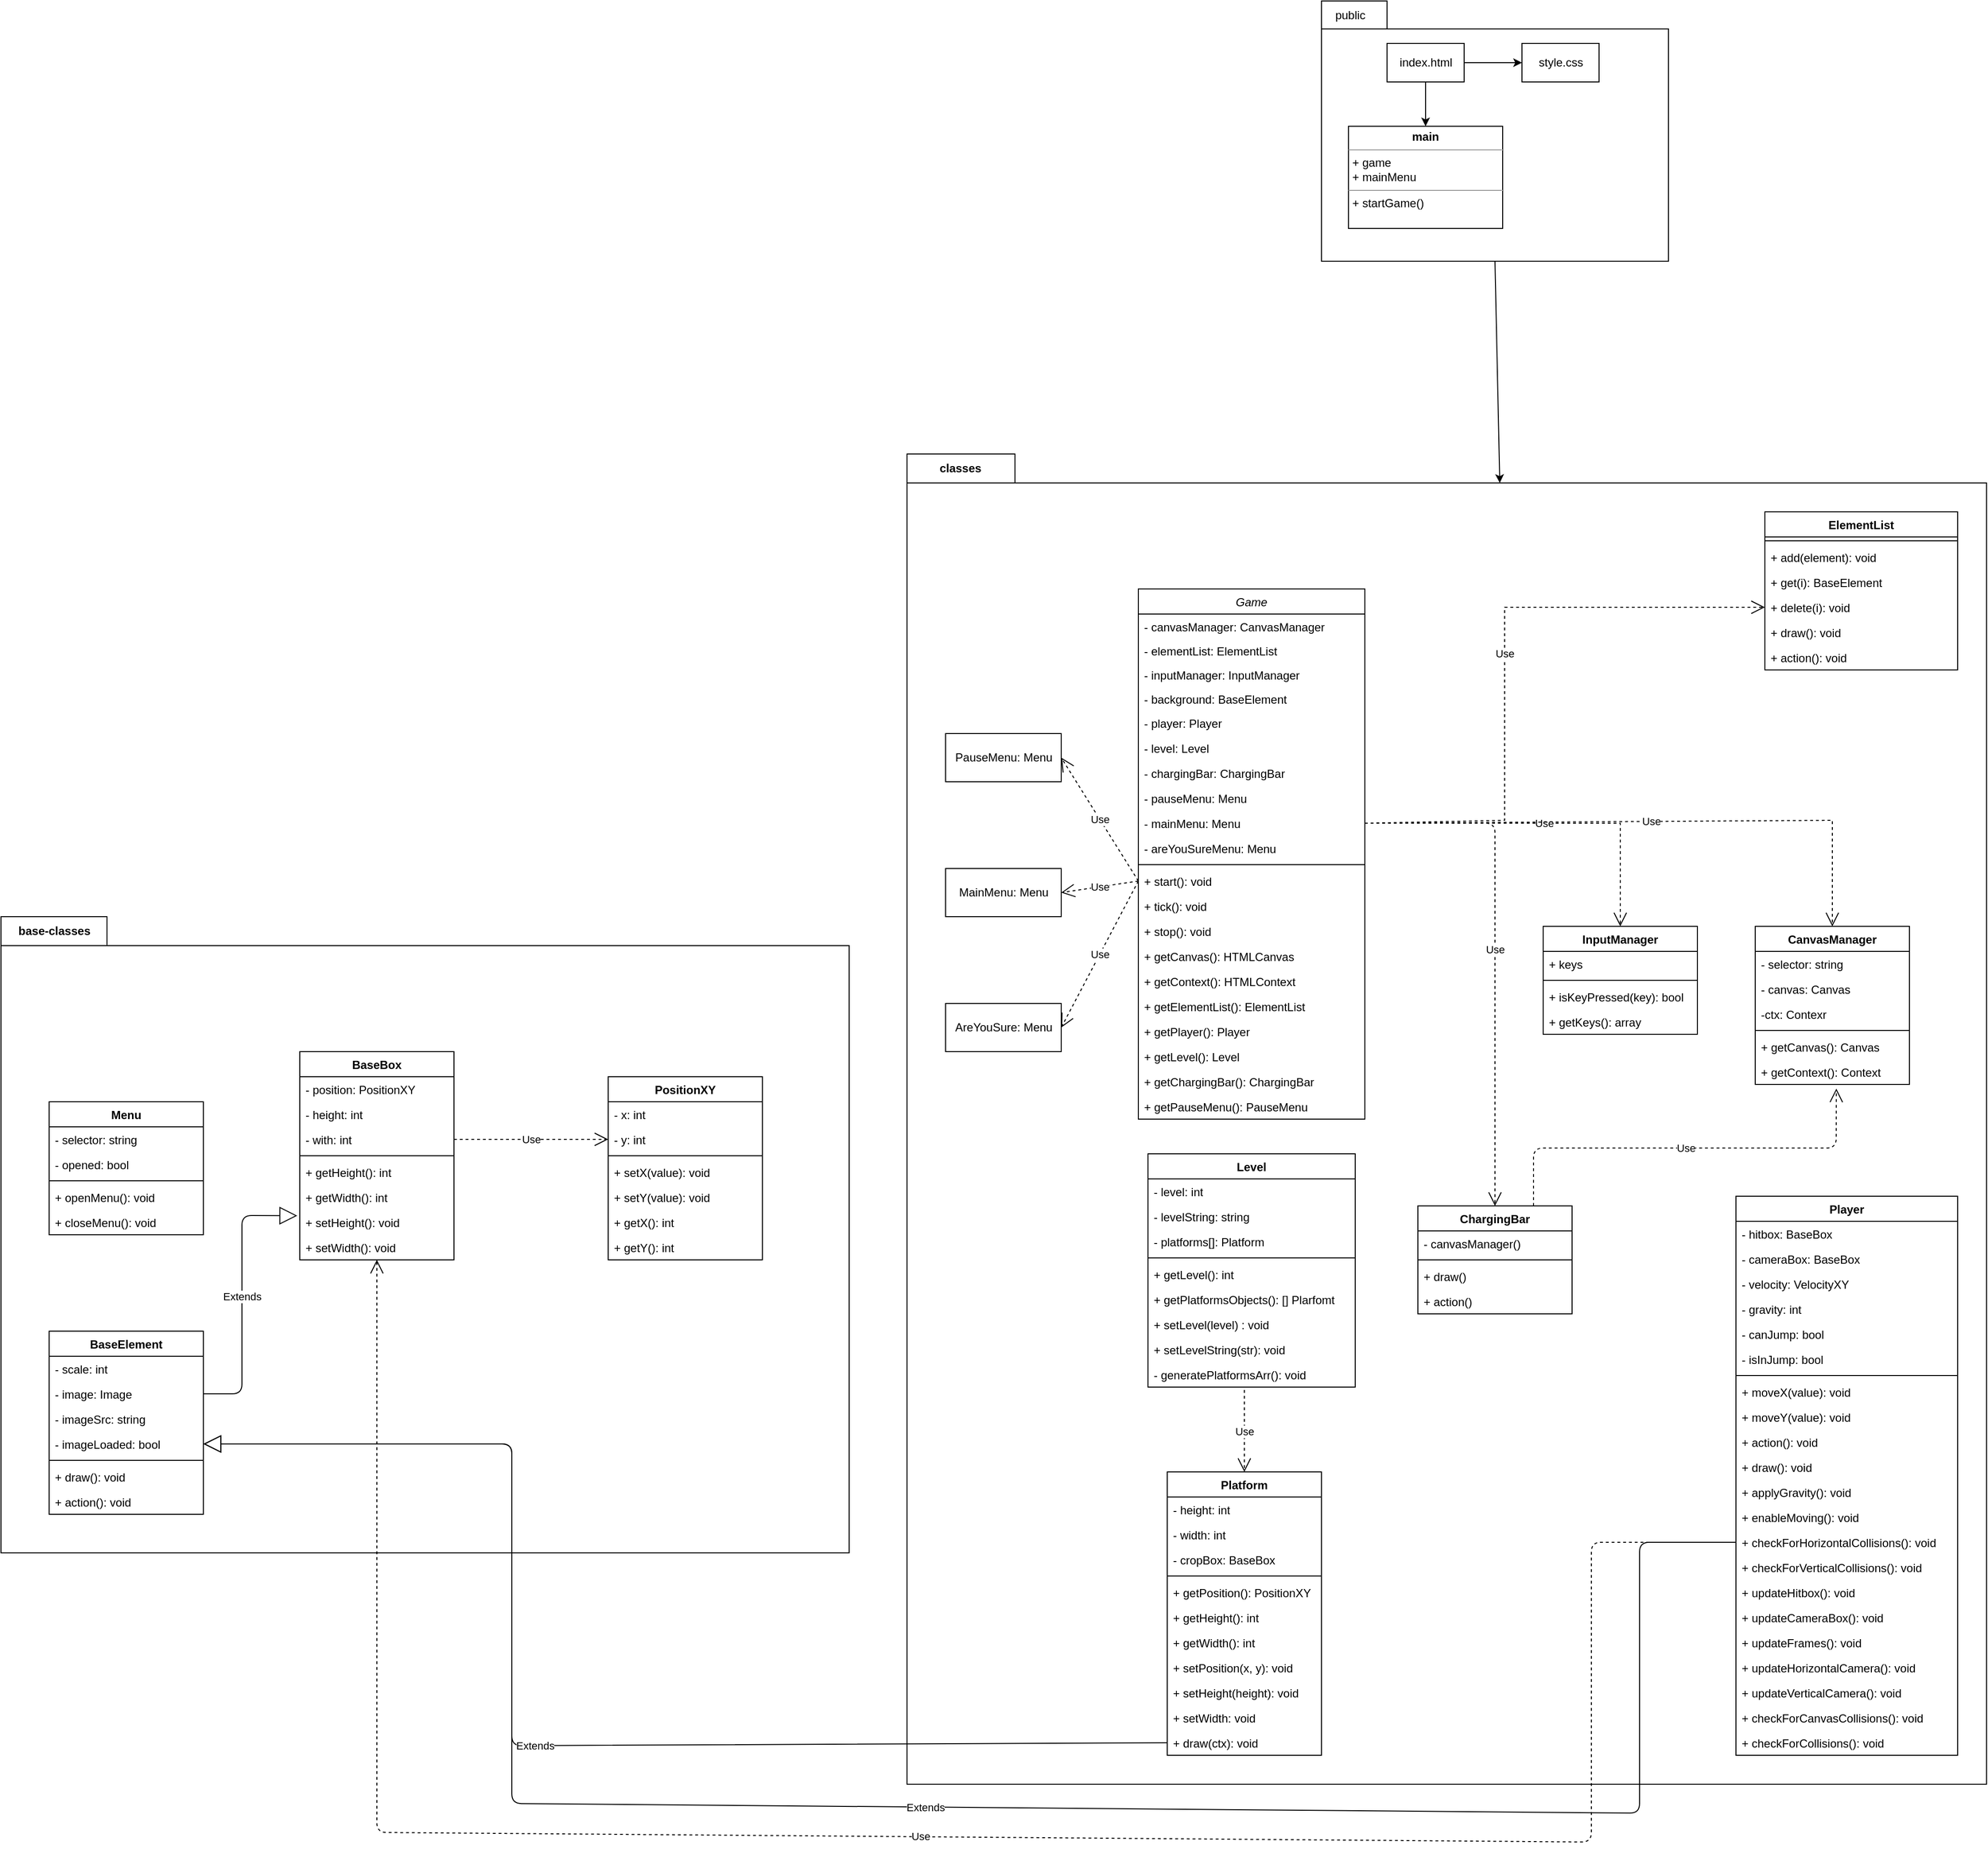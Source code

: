 <mxfile>
    <diagram id="C5RBs43oDa-KdzZeNtuy" name="Page-1">
        <mxGraphModel dx="2327" dy="2549" grid="1" gridSize="10" guides="1" tooltips="1" connect="1" arrows="1" fold="1" page="1" pageScale="1" pageWidth="2339" pageHeight="3300" math="0" shadow="0">
            <root>
                <mxCell id="WIyWlLk6GJQsqaUBKTNV-0"/>
                <mxCell id="WIyWlLk6GJQsqaUBKTNV-1" parent="WIyWlLk6GJQsqaUBKTNV-0"/>
                <mxCell id="105" value="base-classes" style="shape=folder;fontStyle=1;tabWidth=110;tabHeight=30;tabPosition=left;html=1;boundedLbl=1;labelInHeader=1;container=1;collapsible=0;recursiveResize=0;" vertex="1" parent="WIyWlLk6GJQsqaUBKTNV-1">
                    <mxGeometry x="140" y="1330" width="880" height="660" as="geometry"/>
                </mxCell>
                <mxCell id="22" value="Menu" style="swimlane;fontStyle=1;align=center;verticalAlign=top;childLayout=stackLayout;horizontal=1;startSize=26;horizontalStack=0;resizeParent=1;resizeParentMax=0;resizeLast=0;collapsible=1;marginBottom=0;" vertex="1" parent="105">
                    <mxGeometry x="50" y="192" width="160" height="138" as="geometry"/>
                </mxCell>
                <mxCell id="23" value="- selector: string" style="text;strokeColor=none;fillColor=none;align=left;verticalAlign=top;spacingLeft=4;spacingRight=4;overflow=hidden;rotatable=0;points=[[0,0.5],[1,0.5]];portConstraint=eastwest;" vertex="1" parent="22">
                    <mxGeometry y="26" width="160" height="26" as="geometry"/>
                </mxCell>
                <mxCell id="31" value="- opened: bool" style="text;strokeColor=none;fillColor=none;align=left;verticalAlign=top;spacingLeft=4;spacingRight=4;overflow=hidden;rotatable=0;points=[[0,0.5],[1,0.5]];portConstraint=eastwest;" vertex="1" parent="22">
                    <mxGeometry y="52" width="160" height="26" as="geometry"/>
                </mxCell>
                <mxCell id="24" value="" style="line;strokeWidth=1;fillColor=none;align=left;verticalAlign=middle;spacingTop=-1;spacingLeft=3;spacingRight=3;rotatable=0;labelPosition=right;points=[];portConstraint=eastwest;strokeColor=inherit;" vertex="1" parent="22">
                    <mxGeometry y="78" width="160" height="8" as="geometry"/>
                </mxCell>
                <mxCell id="25" value="+ openMenu(): void" style="text;strokeColor=none;fillColor=none;align=left;verticalAlign=top;spacingLeft=4;spacingRight=4;overflow=hidden;rotatable=0;points=[[0,0.5],[1,0.5]];portConstraint=eastwest;" vertex="1" parent="22">
                    <mxGeometry y="86" width="160" height="26" as="geometry"/>
                </mxCell>
                <mxCell id="26" value="+ closeMenu(): void" style="text;strokeColor=none;fillColor=none;align=left;verticalAlign=top;spacingLeft=4;spacingRight=4;overflow=hidden;rotatable=0;points=[[0,0.5],[1,0.5]];portConstraint=eastwest;" vertex="1" parent="22">
                    <mxGeometry y="112" width="160" height="26" as="geometry"/>
                </mxCell>
                <mxCell id="88" value="BaseBox" style="swimlane;fontStyle=1;align=center;verticalAlign=top;childLayout=stackLayout;horizontal=1;startSize=26;horizontalStack=0;resizeParent=1;resizeParentMax=0;resizeLast=0;collapsible=1;marginBottom=0;" vertex="1" parent="105">
                    <mxGeometry x="310" y="140" width="160" height="216" as="geometry"/>
                </mxCell>
                <mxCell id="89" value="- position: PositionXY" style="text;strokeColor=none;fillColor=none;align=left;verticalAlign=top;spacingLeft=4;spacingRight=4;overflow=hidden;rotatable=0;points=[[0,0.5],[1,0.5]];portConstraint=eastwest;" vertex="1" parent="88">
                    <mxGeometry y="26" width="160" height="26" as="geometry"/>
                </mxCell>
                <mxCell id="92" value="- height: int" style="text;strokeColor=none;fillColor=none;align=left;verticalAlign=top;spacingLeft=4;spacingRight=4;overflow=hidden;rotatable=0;points=[[0,0.5],[1,0.5]];portConstraint=eastwest;" vertex="1" parent="88">
                    <mxGeometry y="52" width="160" height="26" as="geometry"/>
                </mxCell>
                <mxCell id="93" value="- with: int" style="text;strokeColor=none;fillColor=none;align=left;verticalAlign=top;spacingLeft=4;spacingRight=4;overflow=hidden;rotatable=0;points=[[0,0.5],[1,0.5]];portConstraint=eastwest;" vertex="1" parent="88">
                    <mxGeometry y="78" width="160" height="26" as="geometry"/>
                </mxCell>
                <mxCell id="90" value="" style="line;strokeWidth=1;fillColor=none;align=left;verticalAlign=middle;spacingTop=-1;spacingLeft=3;spacingRight=3;rotatable=0;labelPosition=right;points=[];portConstraint=eastwest;strokeColor=inherit;" vertex="1" parent="88">
                    <mxGeometry y="104" width="160" height="8" as="geometry"/>
                </mxCell>
                <mxCell id="91" value="+ getHeight(): int" style="text;strokeColor=none;fillColor=none;align=left;verticalAlign=top;spacingLeft=4;spacingRight=4;overflow=hidden;rotatable=0;points=[[0,0.5],[1,0.5]];portConstraint=eastwest;" vertex="1" parent="88">
                    <mxGeometry y="112" width="160" height="26" as="geometry"/>
                </mxCell>
                <mxCell id="96" value="+ getWidth(): int" style="text;strokeColor=none;fillColor=none;align=left;verticalAlign=top;spacingLeft=4;spacingRight=4;overflow=hidden;rotatable=0;points=[[0,0.5],[1,0.5]];portConstraint=eastwest;" vertex="1" parent="88">
                    <mxGeometry y="138" width="160" height="26" as="geometry"/>
                </mxCell>
                <mxCell id="97" value="+ setHeight(): void" style="text;strokeColor=none;fillColor=none;align=left;verticalAlign=top;spacingLeft=4;spacingRight=4;overflow=hidden;rotatable=0;points=[[0,0.5],[1,0.5]];portConstraint=eastwest;" vertex="1" parent="88">
                    <mxGeometry y="164" width="160" height="26" as="geometry"/>
                </mxCell>
                <mxCell id="98" value="+ setWidth(): void" style="text;strokeColor=none;fillColor=none;align=left;verticalAlign=top;spacingLeft=4;spacingRight=4;overflow=hidden;rotatable=0;points=[[0,0.5],[1,0.5]];portConstraint=eastwest;" vertex="1" parent="88">
                    <mxGeometry y="190" width="160" height="26" as="geometry"/>
                </mxCell>
                <mxCell id="80" value="PositionXY" style="swimlane;fontStyle=1;align=center;verticalAlign=top;childLayout=stackLayout;horizontal=1;startSize=26;horizontalStack=0;resizeParent=1;resizeParentMax=0;resizeLast=0;collapsible=1;marginBottom=0;" vertex="1" parent="105">
                    <mxGeometry x="630" y="166" width="160" height="190" as="geometry"/>
                </mxCell>
                <mxCell id="81" value="- x: int" style="text;strokeColor=none;fillColor=none;align=left;verticalAlign=top;spacingLeft=4;spacingRight=4;overflow=hidden;rotatable=0;points=[[0,0.5],[1,0.5]];portConstraint=eastwest;" vertex="1" parent="80">
                    <mxGeometry y="26" width="160" height="26" as="geometry"/>
                </mxCell>
                <mxCell id="84" value="- y: int" style="text;strokeColor=none;fillColor=none;align=left;verticalAlign=top;spacingLeft=4;spacingRight=4;overflow=hidden;rotatable=0;points=[[0,0.5],[1,0.5]];portConstraint=eastwest;" vertex="1" parent="80">
                    <mxGeometry y="52" width="160" height="26" as="geometry"/>
                </mxCell>
                <mxCell id="82" value="" style="line;strokeWidth=1;fillColor=none;align=left;verticalAlign=middle;spacingTop=-1;spacingLeft=3;spacingRight=3;rotatable=0;labelPosition=right;points=[];portConstraint=eastwest;strokeColor=inherit;" vertex="1" parent="80">
                    <mxGeometry y="78" width="160" height="8" as="geometry"/>
                </mxCell>
                <mxCell id="83" value="+ setX(value): void" style="text;strokeColor=none;fillColor=none;align=left;verticalAlign=top;spacingLeft=4;spacingRight=4;overflow=hidden;rotatable=0;points=[[0,0.5],[1,0.5]];portConstraint=eastwest;" vertex="1" parent="80">
                    <mxGeometry y="86" width="160" height="26" as="geometry"/>
                </mxCell>
                <mxCell id="85" value="+ setY(value): void" style="text;strokeColor=none;fillColor=none;align=left;verticalAlign=top;spacingLeft=4;spacingRight=4;overflow=hidden;rotatable=0;points=[[0,0.5],[1,0.5]];portConstraint=eastwest;" vertex="1" parent="80">
                    <mxGeometry y="112" width="160" height="26" as="geometry"/>
                </mxCell>
                <mxCell id="94" value="+ getX(): int" style="text;strokeColor=none;fillColor=none;align=left;verticalAlign=top;spacingLeft=4;spacingRight=4;overflow=hidden;rotatable=0;points=[[0,0.5],[1,0.5]];portConstraint=eastwest;" vertex="1" parent="80">
                    <mxGeometry y="138" width="160" height="26" as="geometry"/>
                </mxCell>
                <mxCell id="95" value="+ getY(): int" style="text;strokeColor=none;fillColor=none;align=left;verticalAlign=top;spacingLeft=4;spacingRight=4;overflow=hidden;rotatable=0;points=[[0,0.5],[1,0.5]];portConstraint=eastwest;" vertex="1" parent="80">
                    <mxGeometry y="164" width="160" height="26" as="geometry"/>
                </mxCell>
                <mxCell id="101" value="Use" style="endArrow=open;endSize=12;dashed=1;html=1;exitX=1;exitY=0.5;exitDx=0;exitDy=0;entryX=0;entryY=0.5;entryDx=0;entryDy=0;" edge="1" parent="105" source="93" target="84">
                    <mxGeometry width="160" relative="1" as="geometry">
                        <mxPoint x="570" y="-220" as="sourcePoint"/>
                        <mxPoint x="730" y="-220" as="targetPoint"/>
                    </mxGeometry>
                </mxCell>
                <mxCell id="67" value="BaseElement" style="swimlane;fontStyle=1;align=center;verticalAlign=top;childLayout=stackLayout;horizontal=1;startSize=26;horizontalStack=0;resizeParent=1;resizeParentMax=0;resizeLast=0;collapsible=1;marginBottom=0;" vertex="1" parent="105">
                    <mxGeometry x="50" y="430" width="160" height="190" as="geometry"/>
                </mxCell>
                <mxCell id="73" value="- scale: int" style="text;strokeColor=none;fillColor=none;align=left;verticalAlign=top;spacingLeft=4;spacingRight=4;overflow=hidden;rotatable=0;points=[[0,0.5],[1,0.5]];portConstraint=eastwest;" vertex="1" parent="67">
                    <mxGeometry y="26" width="160" height="26" as="geometry"/>
                </mxCell>
                <mxCell id="75" value="- image: Image" style="text;strokeColor=none;fillColor=none;align=left;verticalAlign=top;spacingLeft=4;spacingRight=4;overflow=hidden;rotatable=0;points=[[0,0.5],[1,0.5]];portConstraint=eastwest;" vertex="1" parent="67">
                    <mxGeometry y="52" width="160" height="26" as="geometry"/>
                </mxCell>
                <mxCell id="76" value="- imageSrc: string" style="text;strokeColor=none;fillColor=none;align=left;verticalAlign=top;spacingLeft=4;spacingRight=4;overflow=hidden;rotatable=0;points=[[0,0.5],[1,0.5]];portConstraint=eastwest;" vertex="1" parent="67">
                    <mxGeometry y="78" width="160" height="26" as="geometry"/>
                </mxCell>
                <mxCell id="77" value="- imageLoaded: bool" style="text;strokeColor=none;fillColor=none;align=left;verticalAlign=top;spacingLeft=4;spacingRight=4;overflow=hidden;rotatable=0;points=[[0,0.5],[1,0.5]];portConstraint=eastwest;" vertex="1" parent="67">
                    <mxGeometry y="104" width="160" height="26" as="geometry"/>
                </mxCell>
                <mxCell id="69" value="" style="line;strokeWidth=1;fillColor=none;align=left;verticalAlign=middle;spacingTop=-1;spacingLeft=3;spacingRight=3;rotatable=0;labelPosition=right;points=[];portConstraint=eastwest;strokeColor=inherit;" vertex="1" parent="67">
                    <mxGeometry y="130" width="160" height="8" as="geometry"/>
                </mxCell>
                <mxCell id="70" value="+ draw(): void" style="text;strokeColor=none;fillColor=none;align=left;verticalAlign=top;spacingLeft=4;spacingRight=4;overflow=hidden;rotatable=0;points=[[0,0.5],[1,0.5]];portConstraint=eastwest;" vertex="1" parent="67">
                    <mxGeometry y="138" width="160" height="26" as="geometry"/>
                </mxCell>
                <mxCell id="74" value="+ action(): void" style="text;strokeColor=none;fillColor=none;align=left;verticalAlign=top;spacingLeft=4;spacingRight=4;overflow=hidden;rotatable=0;points=[[0,0.5],[1,0.5]];portConstraint=eastwest;" vertex="1" parent="67">
                    <mxGeometry y="164" width="160" height="26" as="geometry"/>
                </mxCell>
                <mxCell id="99" value="Extends" style="endArrow=block;endSize=16;endFill=0;html=1;entryX=-0.016;entryY=0.239;entryDx=0;entryDy=0;entryPerimeter=0;exitX=1;exitY=0.5;exitDx=0;exitDy=0;" edge="1" parent="105" source="75" target="97">
                    <mxGeometry width="160" relative="1" as="geometry">
                        <mxPoint x="393" y="627.326" as="sourcePoint"/>
                        <mxPoint x="391" y="356" as="targetPoint"/>
                        <Array as="points">
                            <mxPoint x="250" y="495"/>
                            <mxPoint x="250" y="310"/>
                        </Array>
                    </mxGeometry>
                </mxCell>
                <mxCell id="107" value="classes" style="shape=folder;fontStyle=1;tabWidth=110;tabHeight=30;tabPosition=left;html=1;boundedLbl=1;labelInHeader=1;container=1;collapsible=0;recursiveResize=0;" vertex="1" parent="WIyWlLk6GJQsqaUBKTNV-1">
                    <mxGeometry x="1080" y="850" width="1120" height="1380" as="geometry"/>
                </mxCell>
                <mxCell id="rFaXPuc9LSc2jl1uafO5-57" value="Player" style="swimlane;fontStyle=1;align=center;verticalAlign=top;childLayout=stackLayout;horizontal=1;startSize=26;horizontalStack=0;resizeParent=1;resizeParentMax=0;resizeLast=0;collapsible=1;marginBottom=0;whiteSpace=wrap;html=1;" parent="107" vertex="1">
                    <mxGeometry x="860" y="770" width="230" height="580" as="geometry"/>
                </mxCell>
                <mxCell id="rFaXPuc9LSc2jl1uafO5-61" value="- hitbox: BaseBox" style="text;strokeColor=none;fillColor=none;align=left;verticalAlign=top;spacingLeft=4;spacingRight=4;overflow=hidden;rotatable=0;points=[[0,0.5],[1,0.5]];portConstraint=eastwest;whiteSpace=wrap;html=1;" parent="rFaXPuc9LSc2jl1uafO5-57" vertex="1">
                    <mxGeometry y="26" width="230" height="26" as="geometry"/>
                </mxCell>
                <mxCell id="rFaXPuc9LSc2jl1uafO5-62" value="- cameraBox: BaseBox" style="text;strokeColor=none;fillColor=none;align=left;verticalAlign=top;spacingLeft=4;spacingRight=4;overflow=hidden;rotatable=0;points=[[0,0.5],[1,0.5]];portConstraint=eastwest;whiteSpace=wrap;html=1;" parent="rFaXPuc9LSc2jl1uafO5-57" vertex="1">
                    <mxGeometry y="52" width="230" height="26" as="geometry"/>
                </mxCell>
                <mxCell id="rFaXPuc9LSc2jl1uafO5-63" value="- velocity: VelocityXY" style="text;strokeColor=none;fillColor=none;align=left;verticalAlign=top;spacingLeft=4;spacingRight=4;overflow=hidden;rotatable=0;points=[[0,0.5],[1,0.5]];portConstraint=eastwest;whiteSpace=wrap;html=1;" parent="rFaXPuc9LSc2jl1uafO5-57" vertex="1">
                    <mxGeometry y="78" width="230" height="26" as="geometry"/>
                </mxCell>
                <mxCell id="rFaXPuc9LSc2jl1uafO5-64" value="- gravity: int" style="text;strokeColor=none;fillColor=none;align=left;verticalAlign=top;spacingLeft=4;spacingRight=4;overflow=hidden;rotatable=0;points=[[0,0.5],[1,0.5]];portConstraint=eastwest;whiteSpace=wrap;html=1;" parent="rFaXPuc9LSc2jl1uafO5-57" vertex="1">
                    <mxGeometry y="104" width="230" height="26" as="geometry"/>
                </mxCell>
                <mxCell id="rFaXPuc9LSc2jl1uafO5-65" value="- canJump: bool" style="text;strokeColor=none;fillColor=none;align=left;verticalAlign=top;spacingLeft=4;spacingRight=4;overflow=hidden;rotatable=0;points=[[0,0.5],[1,0.5]];portConstraint=eastwest;whiteSpace=wrap;html=1;" parent="rFaXPuc9LSc2jl1uafO5-57" vertex="1">
                    <mxGeometry y="130" width="230" height="26" as="geometry"/>
                </mxCell>
                <mxCell id="rFaXPuc9LSc2jl1uafO5-66" value="- isInJump: bool" style="text;strokeColor=none;fillColor=none;align=left;verticalAlign=top;spacingLeft=4;spacingRight=4;overflow=hidden;rotatable=0;points=[[0,0.5],[1,0.5]];portConstraint=eastwest;whiteSpace=wrap;html=1;" parent="rFaXPuc9LSc2jl1uafO5-57" vertex="1">
                    <mxGeometry y="156" width="230" height="26" as="geometry"/>
                </mxCell>
                <mxCell id="rFaXPuc9LSc2jl1uafO5-59" value="" style="line;strokeWidth=1;fillColor=none;align=left;verticalAlign=middle;spacingTop=-1;spacingLeft=3;spacingRight=3;rotatable=0;labelPosition=right;points=[];portConstraint=eastwest;strokeColor=inherit;" parent="rFaXPuc9LSc2jl1uafO5-57" vertex="1">
                    <mxGeometry y="182" width="230" height="8" as="geometry"/>
                </mxCell>
                <mxCell id="rFaXPuc9LSc2jl1uafO5-60" value="+ moveX(value): void" style="text;strokeColor=none;fillColor=none;align=left;verticalAlign=top;spacingLeft=4;spacingRight=4;overflow=hidden;rotatable=0;points=[[0,0.5],[1,0.5]];portConstraint=eastwest;whiteSpace=wrap;html=1;" parent="rFaXPuc9LSc2jl1uafO5-57" vertex="1">
                    <mxGeometry y="190" width="230" height="26" as="geometry"/>
                </mxCell>
                <mxCell id="rFaXPuc9LSc2jl1uafO5-67" value="+ moveY(value): void" style="text;strokeColor=none;fillColor=none;align=left;verticalAlign=top;spacingLeft=4;spacingRight=4;overflow=hidden;rotatable=0;points=[[0,0.5],[1,0.5]];portConstraint=eastwest;whiteSpace=wrap;html=1;" parent="rFaXPuc9LSc2jl1uafO5-57" vertex="1">
                    <mxGeometry y="216" width="230" height="26" as="geometry"/>
                </mxCell>
                <mxCell id="39" value="+ action(): void" style="text;strokeColor=none;fillColor=none;align=left;verticalAlign=top;spacingLeft=4;spacingRight=4;overflow=hidden;rotatable=0;points=[[0,0.5],[1,0.5]];portConstraint=eastwest;whiteSpace=wrap;html=1;" vertex="1" parent="rFaXPuc9LSc2jl1uafO5-57">
                    <mxGeometry y="242" width="230" height="26" as="geometry"/>
                </mxCell>
                <mxCell id="38" value="+ draw(): void" style="text;strokeColor=none;fillColor=none;align=left;verticalAlign=top;spacingLeft=4;spacingRight=4;overflow=hidden;rotatable=0;points=[[0,0.5],[1,0.5]];portConstraint=eastwest;whiteSpace=wrap;html=1;" vertex="1" parent="rFaXPuc9LSc2jl1uafO5-57">
                    <mxGeometry y="268" width="230" height="26" as="geometry"/>
                </mxCell>
                <mxCell id="40" value="+ applyGravity(): void" style="text;strokeColor=none;fillColor=none;align=left;verticalAlign=top;spacingLeft=4;spacingRight=4;overflow=hidden;rotatable=0;points=[[0,0.5],[1,0.5]];portConstraint=eastwest;whiteSpace=wrap;html=1;" vertex="1" parent="rFaXPuc9LSc2jl1uafO5-57">
                    <mxGeometry y="294" width="230" height="26" as="geometry"/>
                </mxCell>
                <mxCell id="41" value="+ enableMoving(): void" style="text;strokeColor=none;fillColor=none;align=left;verticalAlign=top;spacingLeft=4;spacingRight=4;overflow=hidden;rotatable=0;points=[[0,0.5],[1,0.5]];portConstraint=eastwest;whiteSpace=wrap;html=1;" vertex="1" parent="rFaXPuc9LSc2jl1uafO5-57">
                    <mxGeometry y="320" width="230" height="26" as="geometry"/>
                </mxCell>
                <mxCell id="42" value="+ checkForHorizontalCollisions(): void" style="text;strokeColor=none;fillColor=none;align=left;verticalAlign=top;spacingLeft=4;spacingRight=4;overflow=hidden;rotatable=0;points=[[0,0.5],[1,0.5]];portConstraint=eastwest;whiteSpace=wrap;html=1;" vertex="1" parent="rFaXPuc9LSc2jl1uafO5-57">
                    <mxGeometry y="346" width="230" height="26" as="geometry"/>
                </mxCell>
                <mxCell id="43" value="+ checkForVerticalCollisions(): void" style="text;strokeColor=none;fillColor=none;align=left;verticalAlign=top;spacingLeft=4;spacingRight=4;overflow=hidden;rotatable=0;points=[[0,0.5],[1,0.5]];portConstraint=eastwest;whiteSpace=wrap;html=1;" vertex="1" parent="rFaXPuc9LSc2jl1uafO5-57">
                    <mxGeometry y="372" width="230" height="26" as="geometry"/>
                </mxCell>
                <mxCell id="45" value="+ updateHitbox(): void" style="text;strokeColor=none;fillColor=none;align=left;verticalAlign=top;spacingLeft=4;spacingRight=4;overflow=hidden;rotatable=0;points=[[0,0.5],[1,0.5]];portConstraint=eastwest;whiteSpace=wrap;html=1;" vertex="1" parent="rFaXPuc9LSc2jl1uafO5-57">
                    <mxGeometry y="398" width="230" height="26" as="geometry"/>
                </mxCell>
                <mxCell id="44" value="+ updateCameraBox(): void" style="text;strokeColor=none;fillColor=none;align=left;verticalAlign=top;spacingLeft=4;spacingRight=4;overflow=hidden;rotatable=0;points=[[0,0.5],[1,0.5]];portConstraint=eastwest;whiteSpace=wrap;html=1;" vertex="1" parent="rFaXPuc9LSc2jl1uafO5-57">
                    <mxGeometry y="424" width="230" height="26" as="geometry"/>
                </mxCell>
                <mxCell id="46" value="+ updateFrames(): void" style="text;strokeColor=none;fillColor=none;align=left;verticalAlign=top;spacingLeft=4;spacingRight=4;overflow=hidden;rotatable=0;points=[[0,0.5],[1,0.5]];portConstraint=eastwest;whiteSpace=wrap;html=1;" vertex="1" parent="rFaXPuc9LSc2jl1uafO5-57">
                    <mxGeometry y="450" width="230" height="26" as="geometry"/>
                </mxCell>
                <mxCell id="47" value="+ updateHorizontalCamera(): void" style="text;strokeColor=none;fillColor=none;align=left;verticalAlign=top;spacingLeft=4;spacingRight=4;overflow=hidden;rotatable=0;points=[[0,0.5],[1,0.5]];portConstraint=eastwest;whiteSpace=wrap;html=1;" vertex="1" parent="rFaXPuc9LSc2jl1uafO5-57">
                    <mxGeometry y="476" width="230" height="26" as="geometry"/>
                </mxCell>
                <mxCell id="48" value="+ updateVerticalCamera(): void" style="text;strokeColor=none;fillColor=none;align=left;verticalAlign=top;spacingLeft=4;spacingRight=4;overflow=hidden;rotatable=0;points=[[0,0.5],[1,0.5]];portConstraint=eastwest;whiteSpace=wrap;html=1;" vertex="1" parent="rFaXPuc9LSc2jl1uafO5-57">
                    <mxGeometry y="502" width="230" height="26" as="geometry"/>
                </mxCell>
                <mxCell id="49" value="+ checkForCanvasCollisions(): void" style="text;strokeColor=none;fillColor=none;align=left;verticalAlign=top;spacingLeft=4;spacingRight=4;overflow=hidden;rotatable=0;points=[[0,0.5],[1,0.5]];portConstraint=eastwest;whiteSpace=wrap;html=1;" vertex="1" parent="rFaXPuc9LSc2jl1uafO5-57">
                    <mxGeometry y="528" width="230" height="26" as="geometry"/>
                </mxCell>
                <mxCell id="50" value="+ checkForCollisions(): void" style="text;strokeColor=none;fillColor=none;align=left;verticalAlign=top;spacingLeft=4;spacingRight=4;overflow=hidden;rotatable=0;points=[[0,0.5],[1,0.5]];portConstraint=eastwest;whiteSpace=wrap;html=1;" vertex="1" parent="rFaXPuc9LSc2jl1uafO5-57">
                    <mxGeometry y="554" width="230" height="26" as="geometry"/>
                </mxCell>
                <mxCell id="zkfFHV4jXpPFQw0GAbJ--0" value="Game" style="swimlane;fontStyle=2;align=center;verticalAlign=top;childLayout=stackLayout;horizontal=1;startSize=26;horizontalStack=0;resizeParent=1;resizeLast=0;collapsible=1;marginBottom=0;rounded=0;shadow=0;strokeWidth=1;" parent="107" vertex="1">
                    <mxGeometry x="240" y="140" width="235" height="550" as="geometry">
                        <mxRectangle x="230" y="140" width="160" height="26" as="alternateBounds"/>
                    </mxGeometry>
                </mxCell>
                <mxCell id="60" value="- canvasManager: CanvasManager" style="text;align=left;verticalAlign=top;spacingLeft=4;spacingRight=4;overflow=hidden;rotatable=0;points=[[0,0.5],[1,0.5]];portConstraint=eastwest;rounded=0;shadow=0;html=0;" vertex="1" parent="zkfFHV4jXpPFQw0GAbJ--0">
                    <mxGeometry y="26" width="235" height="25" as="geometry"/>
                </mxCell>
                <mxCell id="rFaXPuc9LSc2jl1uafO5-13" value="- elementList: ElementList" style="text;align=left;verticalAlign=top;spacingLeft=4;spacingRight=4;overflow=hidden;rotatable=0;points=[[0,0.5],[1,0.5]];portConstraint=eastwest;rounded=0;shadow=0;html=0;" parent="zkfFHV4jXpPFQw0GAbJ--0" vertex="1">
                    <mxGeometry y="51" width="235" height="25" as="geometry"/>
                </mxCell>
                <mxCell id="rFaXPuc9LSc2jl1uafO5-75" value="- inputManager: InputManager" style="text;align=left;verticalAlign=top;spacingLeft=4;spacingRight=4;overflow=hidden;rotatable=0;points=[[0,0.5],[1,0.5]];portConstraint=eastwest;rounded=0;shadow=0;html=0;" parent="zkfFHV4jXpPFQw0GAbJ--0" vertex="1">
                    <mxGeometry y="76" width="235" height="25" as="geometry"/>
                </mxCell>
                <mxCell id="63" value="- background: BaseElement" style="text;align=left;verticalAlign=top;spacingLeft=4;spacingRight=4;overflow=hidden;rotatable=0;points=[[0,0.5],[1,0.5]];portConstraint=eastwest;rounded=0;shadow=0;html=0;" vertex="1" parent="zkfFHV4jXpPFQw0GAbJ--0">
                    <mxGeometry y="101" width="235" height="25" as="geometry"/>
                </mxCell>
                <mxCell id="zkfFHV4jXpPFQw0GAbJ--1" value="- player: Player" style="text;align=left;verticalAlign=top;spacingLeft=4;spacingRight=4;overflow=hidden;rotatable=0;points=[[0,0.5],[1,0.5]];portConstraint=eastwest;" parent="zkfFHV4jXpPFQw0GAbJ--0" vertex="1">
                    <mxGeometry y="126" width="235" height="26" as="geometry"/>
                </mxCell>
                <mxCell id="zkfFHV4jXpPFQw0GAbJ--2" value="- level: Level" style="text;align=left;verticalAlign=top;spacingLeft=4;spacingRight=4;overflow=hidden;rotatable=0;points=[[0,0.5],[1,0.5]];portConstraint=eastwest;rounded=0;shadow=0;html=0;" parent="zkfFHV4jXpPFQw0GAbJ--0" vertex="1">
                    <mxGeometry y="152" width="235" height="26" as="geometry"/>
                </mxCell>
                <mxCell id="zkfFHV4jXpPFQw0GAbJ--3" value="- chargingBar: ChargingBar" style="text;align=left;verticalAlign=top;spacingLeft=4;spacingRight=4;overflow=hidden;rotatable=0;points=[[0,0.5],[1,0.5]];portConstraint=eastwest;rounded=0;shadow=0;html=0;" parent="zkfFHV4jXpPFQw0GAbJ--0" vertex="1">
                    <mxGeometry y="178" width="235" height="26" as="geometry"/>
                </mxCell>
                <mxCell id="rFaXPuc9LSc2jl1uafO5-16" value="- pauseMenu: Menu" style="text;align=left;verticalAlign=top;spacingLeft=4;spacingRight=4;overflow=hidden;rotatable=0;points=[[0,0.5],[1,0.5]];portConstraint=eastwest;rounded=0;shadow=0;html=0;" parent="zkfFHV4jXpPFQw0GAbJ--0" vertex="1">
                    <mxGeometry y="204" width="235" height="26" as="geometry"/>
                </mxCell>
                <mxCell id="51" value="- mainMenu: Menu" style="text;align=left;verticalAlign=top;spacingLeft=4;spacingRight=4;overflow=hidden;rotatable=0;points=[[0,0.5],[1,0.5]];portConstraint=eastwest;rounded=0;shadow=0;html=0;" vertex="1" parent="zkfFHV4jXpPFQw0GAbJ--0">
                    <mxGeometry y="230" width="235" height="26" as="geometry"/>
                </mxCell>
                <mxCell id="52" value="- areYouSureMenu: Menu" style="text;align=left;verticalAlign=top;spacingLeft=4;spacingRight=4;overflow=hidden;rotatable=0;points=[[0,0.5],[1,0.5]];portConstraint=eastwest;rounded=0;shadow=0;html=0;" vertex="1" parent="zkfFHV4jXpPFQw0GAbJ--0">
                    <mxGeometry y="256" width="235" height="26" as="geometry"/>
                </mxCell>
                <mxCell id="zkfFHV4jXpPFQw0GAbJ--4" value="" style="line;html=1;strokeWidth=1;align=left;verticalAlign=middle;spacingTop=-1;spacingLeft=3;spacingRight=3;rotatable=0;labelPosition=right;points=[];portConstraint=eastwest;" parent="zkfFHV4jXpPFQw0GAbJ--0" vertex="1">
                    <mxGeometry y="282" width="235" height="8" as="geometry"/>
                </mxCell>
                <mxCell id="zkfFHV4jXpPFQw0GAbJ--5" value="+ start(): void" style="text;align=left;verticalAlign=top;spacingLeft=4;spacingRight=4;overflow=hidden;rotatable=0;points=[[0,0.5],[1,0.5]];portConstraint=eastwest;" parent="zkfFHV4jXpPFQw0GAbJ--0" vertex="1">
                    <mxGeometry y="290" width="235" height="26" as="geometry"/>
                </mxCell>
                <mxCell id="rFaXPuc9LSc2jl1uafO5-14" value="+ tick(): void" style="text;align=left;verticalAlign=top;spacingLeft=4;spacingRight=4;overflow=hidden;rotatable=0;points=[[0,0.5],[1,0.5]];portConstraint=eastwest;" parent="zkfFHV4jXpPFQw0GAbJ--0" vertex="1">
                    <mxGeometry y="316" width="235" height="26" as="geometry"/>
                </mxCell>
                <mxCell id="rFaXPuc9LSc2jl1uafO5-15" value="+ stop(): void" style="text;align=left;verticalAlign=top;spacingLeft=4;spacingRight=4;overflow=hidden;rotatable=0;points=[[0,0.5],[1,0.5]];portConstraint=eastwest;" parent="zkfFHV4jXpPFQw0GAbJ--0" vertex="1">
                    <mxGeometry y="342" width="235" height="26" as="geometry"/>
                </mxCell>
                <mxCell id="rFaXPuc9LSc2jl1uafO5-25" value="+ getCanvas(): HTMLCanvas" style="text;align=left;verticalAlign=top;spacingLeft=4;spacingRight=4;overflow=hidden;rotatable=0;points=[[0,0.5],[1,0.5]];portConstraint=eastwest;" parent="zkfFHV4jXpPFQw0GAbJ--0" vertex="1">
                    <mxGeometry y="368" width="235" height="26" as="geometry"/>
                </mxCell>
                <mxCell id="rFaXPuc9LSc2jl1uafO5-27" value="+ getContext(): HTMLContext" style="text;align=left;verticalAlign=top;spacingLeft=4;spacingRight=4;overflow=hidden;rotatable=0;points=[[0,0.5],[1,0.5]];portConstraint=eastwest;" parent="zkfFHV4jXpPFQw0GAbJ--0" vertex="1">
                    <mxGeometry y="394" width="235" height="26" as="geometry"/>
                </mxCell>
                <mxCell id="rFaXPuc9LSc2jl1uafO5-30" value="+ getElementList(): ElementList" style="text;align=left;verticalAlign=top;spacingLeft=4;spacingRight=4;overflow=hidden;rotatable=0;points=[[0,0.5],[1,0.5]];portConstraint=eastwest;" parent="zkfFHV4jXpPFQw0GAbJ--0" vertex="1">
                    <mxGeometry y="420" width="235" height="26" as="geometry"/>
                </mxCell>
                <mxCell id="rFaXPuc9LSc2jl1uafO5-31" value="+ getPlayer(): Player" style="text;align=left;verticalAlign=top;spacingLeft=4;spacingRight=4;overflow=hidden;rotatable=0;points=[[0,0.5],[1,0.5]];portConstraint=eastwest;" parent="zkfFHV4jXpPFQw0GAbJ--0" vertex="1">
                    <mxGeometry y="446" width="235" height="26" as="geometry"/>
                </mxCell>
                <mxCell id="rFaXPuc9LSc2jl1uafO5-32" value="+ getLevel(): Level" style="text;align=left;verticalAlign=top;spacingLeft=4;spacingRight=4;overflow=hidden;rotatable=0;points=[[0,0.5],[1,0.5]];portConstraint=eastwest;" parent="zkfFHV4jXpPFQw0GAbJ--0" vertex="1">
                    <mxGeometry y="472" width="235" height="26" as="geometry"/>
                </mxCell>
                <mxCell id="rFaXPuc9LSc2jl1uafO5-33" value="+ getChargingBar(): ChargingBar" style="text;align=left;verticalAlign=top;spacingLeft=4;spacingRight=4;overflow=hidden;rotatable=0;points=[[0,0.5],[1,0.5]];portConstraint=eastwest;" parent="zkfFHV4jXpPFQw0GAbJ--0" vertex="1">
                    <mxGeometry y="498" width="235" height="26" as="geometry"/>
                </mxCell>
                <mxCell id="rFaXPuc9LSc2jl1uafO5-34" value="+ getPauseMenu(): PauseMenu" style="text;align=left;verticalAlign=top;spacingLeft=4;spacingRight=4;overflow=hidden;rotatable=0;points=[[0,0.5],[1,0.5]];portConstraint=eastwest;" parent="zkfFHV4jXpPFQw0GAbJ--0" vertex="1">
                    <mxGeometry y="524" width="235" height="26" as="geometry"/>
                </mxCell>
                <mxCell id="rFaXPuc9LSc2jl1uafO5-5" value="ElementList" style="swimlane;fontStyle=1;align=center;verticalAlign=top;childLayout=stackLayout;horizontal=1;startSize=26;horizontalStack=0;resizeParent=1;resizeParentMax=0;resizeLast=0;collapsible=1;marginBottom=0;whiteSpace=wrap;html=1;" parent="107" vertex="1">
                    <mxGeometry x="890" y="60" width="200" height="164" as="geometry"/>
                </mxCell>
                <mxCell id="rFaXPuc9LSc2jl1uafO5-7" value="" style="line;strokeWidth=1;fillColor=none;align=left;verticalAlign=middle;spacingTop=-1;spacingLeft=3;spacingRight=3;rotatable=0;labelPosition=right;points=[];portConstraint=eastwest;strokeColor=inherit;" parent="rFaXPuc9LSc2jl1uafO5-5" vertex="1">
                    <mxGeometry y="26" width="200" height="8" as="geometry"/>
                </mxCell>
                <mxCell id="rFaXPuc9LSc2jl1uafO5-8" value="+ add(element): void" style="text;strokeColor=none;fillColor=none;align=left;verticalAlign=top;spacingLeft=4;spacingRight=4;overflow=hidden;rotatable=0;points=[[0,0.5],[1,0.5]];portConstraint=eastwest;whiteSpace=wrap;html=1;" parent="rFaXPuc9LSc2jl1uafO5-5" vertex="1">
                    <mxGeometry y="34" width="200" height="26" as="geometry"/>
                </mxCell>
                <mxCell id="rFaXPuc9LSc2jl1uafO5-17" value="+ get(i): BaseElement" style="text;strokeColor=none;fillColor=none;align=left;verticalAlign=top;spacingLeft=4;spacingRight=4;overflow=hidden;rotatable=0;points=[[0,0.5],[1,0.5]];portConstraint=eastwest;whiteSpace=wrap;html=1;" parent="rFaXPuc9LSc2jl1uafO5-5" vertex="1">
                    <mxGeometry y="60" width="200" height="26" as="geometry"/>
                </mxCell>
                <mxCell id="rFaXPuc9LSc2jl1uafO5-9" value="+ delete(i): void" style="text;strokeColor=none;fillColor=none;align=left;verticalAlign=top;spacingLeft=4;spacingRight=4;overflow=hidden;rotatable=0;points=[[0,0.5],[1,0.5]];portConstraint=eastwest;whiteSpace=wrap;html=1;" parent="rFaXPuc9LSc2jl1uafO5-5" vertex="1">
                    <mxGeometry y="86" width="200" height="26" as="geometry"/>
                </mxCell>
                <mxCell id="rFaXPuc9LSc2jl1uafO5-18" value="+ draw(): void" style="text;strokeColor=none;fillColor=none;align=left;verticalAlign=top;spacingLeft=4;spacingRight=4;overflow=hidden;rotatable=0;points=[[0,0.5],[1,0.5]];portConstraint=eastwest;whiteSpace=wrap;html=1;" parent="rFaXPuc9LSc2jl1uafO5-5" vertex="1">
                    <mxGeometry y="112" width="200" height="26" as="geometry"/>
                </mxCell>
                <mxCell id="rFaXPuc9LSc2jl1uafO5-19" value="+ action&lt;span style=&quot;background-color: initial;&quot;&gt;(): void&lt;/span&gt;" style="text;strokeColor=none;fillColor=none;align=left;verticalAlign=top;spacingLeft=4;spacingRight=4;overflow=hidden;rotatable=0;points=[[0,0.5],[1,0.5]];portConstraint=eastwest;whiteSpace=wrap;html=1;" parent="rFaXPuc9LSc2jl1uafO5-5" vertex="1">
                    <mxGeometry y="138" width="200" height="26" as="geometry"/>
                </mxCell>
                <mxCell id="rFaXPuc9LSc2jl1uafO5-68" value="InputManager" style="swimlane;fontStyle=1;align=center;verticalAlign=top;childLayout=stackLayout;horizontal=1;startSize=26;horizontalStack=0;resizeParent=1;resizeParentMax=0;resizeLast=0;collapsible=1;marginBottom=0;whiteSpace=wrap;html=1;" parent="107" vertex="1">
                    <mxGeometry x="660" y="490" width="160" height="112" as="geometry"/>
                </mxCell>
                <mxCell id="rFaXPuc9LSc2jl1uafO5-69" value="+ keys" style="text;strokeColor=none;fillColor=none;align=left;verticalAlign=top;spacingLeft=4;spacingRight=4;overflow=hidden;rotatable=0;points=[[0,0.5],[1,0.5]];portConstraint=eastwest;whiteSpace=wrap;html=1;" parent="rFaXPuc9LSc2jl1uafO5-68" vertex="1">
                    <mxGeometry y="26" width="160" height="26" as="geometry"/>
                </mxCell>
                <mxCell id="rFaXPuc9LSc2jl1uafO5-70" value="" style="line;strokeWidth=1;fillColor=none;align=left;verticalAlign=middle;spacingTop=-1;spacingLeft=3;spacingRight=3;rotatable=0;labelPosition=right;points=[];portConstraint=eastwest;strokeColor=inherit;" parent="rFaXPuc9LSc2jl1uafO5-68" vertex="1">
                    <mxGeometry y="52" width="160" height="8" as="geometry"/>
                </mxCell>
                <mxCell id="rFaXPuc9LSc2jl1uafO5-71" value="+ isKeyPressed(key): bool" style="text;strokeColor=none;fillColor=none;align=left;verticalAlign=top;spacingLeft=4;spacingRight=4;overflow=hidden;rotatable=0;points=[[0,0.5],[1,0.5]];portConstraint=eastwest;whiteSpace=wrap;html=1;" parent="rFaXPuc9LSc2jl1uafO5-68" vertex="1">
                    <mxGeometry y="60" width="160" height="26" as="geometry"/>
                </mxCell>
                <mxCell id="rFaXPuc9LSc2jl1uafO5-72" value="+ getKeys(): array" style="text;strokeColor=none;fillColor=none;align=left;verticalAlign=top;spacingLeft=4;spacingRight=4;overflow=hidden;rotatable=0;points=[[0,0.5],[1,0.5]];portConstraint=eastwest;whiteSpace=wrap;html=1;" parent="rFaXPuc9LSc2jl1uafO5-68" vertex="1">
                    <mxGeometry y="86" width="160" height="26" as="geometry"/>
                </mxCell>
                <mxCell id="53" value="CanvasManager" style="swimlane;fontStyle=1;align=center;verticalAlign=top;childLayout=stackLayout;horizontal=1;startSize=26;horizontalStack=0;resizeParent=1;resizeParentMax=0;resizeLast=0;collapsible=1;marginBottom=0;" vertex="1" parent="107">
                    <mxGeometry x="880" y="490" width="160" height="164" as="geometry"/>
                </mxCell>
                <mxCell id="54" value="- selector: string" style="text;strokeColor=none;fillColor=none;align=left;verticalAlign=top;spacingLeft=4;spacingRight=4;overflow=hidden;rotatable=0;points=[[0,0.5],[1,0.5]];portConstraint=eastwest;" vertex="1" parent="53">
                    <mxGeometry y="26" width="160" height="26" as="geometry"/>
                </mxCell>
                <mxCell id="57" value="- canvas: Canvas" style="text;strokeColor=none;fillColor=none;align=left;verticalAlign=top;spacingLeft=4;spacingRight=4;overflow=hidden;rotatable=0;points=[[0,0.5],[1,0.5]];portConstraint=eastwest;" vertex="1" parent="53">
                    <mxGeometry y="52" width="160" height="26" as="geometry"/>
                </mxCell>
                <mxCell id="58" value="-ctx: Contexr" style="text;strokeColor=none;fillColor=none;align=left;verticalAlign=top;spacingLeft=4;spacingRight=4;overflow=hidden;rotatable=0;points=[[0,0.5],[1,0.5]];portConstraint=eastwest;" vertex="1" parent="53">
                    <mxGeometry y="78" width="160" height="26" as="geometry"/>
                </mxCell>
                <mxCell id="55" value="" style="line;strokeWidth=1;fillColor=none;align=left;verticalAlign=middle;spacingTop=-1;spacingLeft=3;spacingRight=3;rotatable=0;labelPosition=right;points=[];portConstraint=eastwest;strokeColor=inherit;" vertex="1" parent="53">
                    <mxGeometry y="104" width="160" height="8" as="geometry"/>
                </mxCell>
                <mxCell id="56" value="+ getCanvas(): Canvas" style="text;strokeColor=none;fillColor=none;align=left;verticalAlign=top;spacingLeft=4;spacingRight=4;overflow=hidden;rotatable=0;points=[[0,0.5],[1,0.5]];portConstraint=eastwest;" vertex="1" parent="53">
                    <mxGeometry y="112" width="160" height="26" as="geometry"/>
                </mxCell>
                <mxCell id="59" value="+ getContext(): Context" style="text;strokeColor=none;fillColor=none;align=left;verticalAlign=top;spacingLeft=4;spacingRight=4;overflow=hidden;rotatable=0;points=[[0,0.5],[1,0.5]];portConstraint=eastwest;" vertex="1" parent="53">
                    <mxGeometry y="138" width="160" height="26" as="geometry"/>
                </mxCell>
                <mxCell id="rFaXPuc9LSc2jl1uafO5-20" value="Use" style="endArrow=open;endSize=12;dashed=1;html=1;rounded=0;entryX=0;entryY=0.5;entryDx=0;entryDy=0;exitX=1;exitY=0.5;exitDx=0;exitDy=0;" parent="107" source="51" target="rFaXPuc9LSc2jl1uafO5-9" edge="1">
                    <mxGeometry width="160" relative="1" as="geometry">
                        <mxPoint x="70" y="-1510" as="sourcePoint"/>
                        <mxPoint x="-80" y="-1510" as="targetPoint"/>
                        <Array as="points">
                            <mxPoint x="620" y="380"/>
                            <mxPoint x="620" y="159"/>
                        </Array>
                    </mxGeometry>
                </mxCell>
                <mxCell id="rFaXPuc9LSc2jl1uafO5-73" value="Use" style="endArrow=open;endSize=12;dashed=1;html=1;rounded=0;entryX=0.5;entryY=0;entryDx=0;entryDy=0;exitX=1;exitY=0.5;exitDx=0;exitDy=0;" parent="107" target="rFaXPuc9LSc2jl1uafO5-68" edge="1" source="51">
                    <mxGeometry width="160" relative="1" as="geometry">
                        <mxPoint x="65" y="-1513.98" as="sourcePoint"/>
                        <mxPoint x="225" y="-1513.98" as="targetPoint"/>
                        <Array as="points">
                            <mxPoint x="740" y="383"/>
                        </Array>
                    </mxGeometry>
                </mxCell>
                <mxCell id="61" value="Use" style="endArrow=open;endSize=12;dashed=1;html=1;rounded=0;entryX=0.5;entryY=0;entryDx=0;entryDy=0;exitX=1;exitY=0.5;exitDx=0;exitDy=0;" edge="1" parent="107" source="51" target="53">
                    <mxGeometry width="160" relative="1" as="geometry">
                        <mxPoint x="75" y="-1520" as="sourcePoint"/>
                        <mxPoint x="360" y="-1330" as="targetPoint"/>
                        <Array as="points">
                            <mxPoint x="960" y="380"/>
                        </Array>
                    </mxGeometry>
                </mxCell>
                <mxCell id="rFaXPuc9LSc2jl1uafO5-76" value="ChargingBar" style="swimlane;fontStyle=1;align=center;verticalAlign=top;childLayout=stackLayout;horizontal=1;startSize=26;horizontalStack=0;resizeParent=1;resizeParentMax=0;resizeLast=0;collapsible=1;marginBottom=0;whiteSpace=wrap;html=1;" parent="107" vertex="1">
                    <mxGeometry x="530" y="780" width="160" height="112" as="geometry"/>
                </mxCell>
                <mxCell id="rFaXPuc9LSc2jl1uafO5-77" value="- canvasManager()" style="text;strokeColor=none;fillColor=none;align=left;verticalAlign=top;spacingLeft=4;spacingRight=4;overflow=hidden;rotatable=0;points=[[0,0.5],[1,0.5]];portConstraint=eastwest;whiteSpace=wrap;html=1;" parent="rFaXPuc9LSc2jl1uafO5-76" vertex="1">
                    <mxGeometry y="26" width="160" height="26" as="geometry"/>
                </mxCell>
                <mxCell id="rFaXPuc9LSc2jl1uafO5-78" value="" style="line;strokeWidth=1;fillColor=none;align=left;verticalAlign=middle;spacingTop=-1;spacingLeft=3;spacingRight=3;rotatable=0;labelPosition=right;points=[];portConstraint=eastwest;strokeColor=inherit;" parent="rFaXPuc9LSc2jl1uafO5-76" vertex="1">
                    <mxGeometry y="52" width="160" height="8" as="geometry"/>
                </mxCell>
                <mxCell id="rFaXPuc9LSc2jl1uafO5-79" value="+ draw()" style="text;strokeColor=none;fillColor=none;align=left;verticalAlign=top;spacingLeft=4;spacingRight=4;overflow=hidden;rotatable=0;points=[[0,0.5],[1,0.5]];portConstraint=eastwest;whiteSpace=wrap;html=1;" parent="rFaXPuc9LSc2jl1uafO5-76" vertex="1">
                    <mxGeometry y="60" width="160" height="26" as="geometry"/>
                </mxCell>
                <mxCell id="rFaXPuc9LSc2jl1uafO5-81" value="+ action()" style="text;strokeColor=none;fillColor=none;align=left;verticalAlign=top;spacingLeft=4;spacingRight=4;overflow=hidden;rotatable=0;points=[[0,0.5],[1,0.5]];portConstraint=eastwest;whiteSpace=wrap;html=1;" parent="rFaXPuc9LSc2jl1uafO5-76" vertex="1">
                    <mxGeometry y="86" width="160" height="26" as="geometry"/>
                </mxCell>
                <mxCell id="62" value="Use" style="endArrow=open;endSize=12;dashed=1;html=1;entryX=0.526;entryY=1.167;entryDx=0;entryDy=0;exitX=0.75;exitY=0;exitDx=0;exitDy=0;entryPerimeter=0;" edge="1" parent="107" source="rFaXPuc9LSc2jl1uafO5-76" target="59">
                    <mxGeometry width="160" relative="1" as="geometry">
                        <mxPoint x="260" y="-890" as="sourcePoint"/>
                        <mxPoint x="420" y="-890" as="targetPoint"/>
                        <Array as="points">
                            <mxPoint x="650" y="720"/>
                            <mxPoint x="964" y="720"/>
                        </Array>
                    </mxGeometry>
                </mxCell>
                <mxCell id="35" value="PauseMenu: Menu" style="html=1;" vertex="1" parent="107">
                    <mxGeometry x="40" y="290" width="120" height="50" as="geometry"/>
                </mxCell>
                <mxCell id="36" value="MainMenu: Menu" style="html=1;" vertex="1" parent="107">
                    <mxGeometry x="40" y="430" width="120" height="50" as="geometry"/>
                </mxCell>
                <mxCell id="37" value="AreYouSure: Menu" style="html=1;" vertex="1" parent="107">
                    <mxGeometry x="40" y="570" width="120" height="50" as="geometry"/>
                </mxCell>
                <mxCell id="65" value="Use" style="endArrow=open;endSize=12;dashed=1;html=1;exitX=0;exitY=0.5;exitDx=0;exitDy=0;entryX=1;entryY=0.5;entryDx=0;entryDy=0;" edge="1" parent="107" source="zkfFHV4jXpPFQw0GAbJ--5" target="35">
                    <mxGeometry width="160" relative="1" as="geometry">
                        <mxPoint x="-160" y="-1437.0" as="sourcePoint"/>
                        <mxPoint x="-510" y="-1325" as="targetPoint"/>
                    </mxGeometry>
                </mxCell>
                <mxCell id="66" value="Use" style="endArrow=open;endSize=12;dashed=1;html=1;exitX=0;exitY=0.5;exitDx=0;exitDy=0;entryX=1;entryY=0.5;entryDx=0;entryDy=0;" edge="1" parent="107" source="zkfFHV4jXpPFQw0GAbJ--5" target="36">
                    <mxGeometry width="160" relative="1" as="geometry">
                        <mxPoint x="-150" y="-1427.0" as="sourcePoint"/>
                        <mxPoint x="-500" y="-1315" as="targetPoint"/>
                    </mxGeometry>
                </mxCell>
                <mxCell id="64" value="Use" style="endArrow=open;endSize=12;dashed=1;html=1;exitX=0;exitY=0.5;exitDx=0;exitDy=0;entryX=1;entryY=0.5;entryDx=0;entryDy=0;" edge="1" parent="107" source="zkfFHV4jXpPFQw0GAbJ--5" target="37">
                    <mxGeometry width="160" relative="1" as="geometry">
                        <mxPoint x="-460" y="-1200" as="sourcePoint"/>
                        <mxPoint x="-300" y="-1200" as="targetPoint"/>
                    </mxGeometry>
                </mxCell>
                <mxCell id="rFaXPuc9LSc2jl1uafO5-21" value="Level" style="swimlane;fontStyle=1;align=center;verticalAlign=top;childLayout=stackLayout;horizontal=1;startSize=26;horizontalStack=0;resizeParent=1;resizeParentMax=0;resizeLast=0;collapsible=1;marginBottom=0;whiteSpace=wrap;html=1;" parent="107" vertex="1">
                    <mxGeometry x="250" y="726" width="215" height="242" as="geometry"/>
                </mxCell>
                <mxCell id="rFaXPuc9LSc2jl1uafO5-22" value="- level: int" style="text;strokeColor=none;fillColor=none;align=left;verticalAlign=top;spacingLeft=4;spacingRight=4;overflow=hidden;rotatable=0;points=[[0,0.5],[1,0.5]];portConstraint=eastwest;whiteSpace=wrap;html=1;" parent="rFaXPuc9LSc2jl1uafO5-21" vertex="1">
                    <mxGeometry y="26" width="215" height="26" as="geometry"/>
                </mxCell>
                <mxCell id="rFaXPuc9LSc2jl1uafO5-35" value="- levelString: string&lt;div&gt;&lt;br&gt;&lt;/div&gt;" style="text;strokeColor=none;fillColor=none;align=left;verticalAlign=top;spacingLeft=4;spacingRight=4;overflow=hidden;rotatable=0;points=[[0,0.5],[1,0.5]];portConstraint=eastwest;whiteSpace=wrap;html=1;" parent="rFaXPuc9LSc2jl1uafO5-21" vertex="1">
                    <mxGeometry y="52" width="215" height="26" as="geometry"/>
                </mxCell>
                <mxCell id="rFaXPuc9LSc2jl1uafO5-36" value="&lt;div&gt;- platforms[]: Platform&lt;/div&gt;" style="text;strokeColor=none;fillColor=none;align=left;verticalAlign=top;spacingLeft=4;spacingRight=4;overflow=hidden;rotatable=0;points=[[0,0.5],[1,0.5]];portConstraint=eastwest;whiteSpace=wrap;html=1;" parent="rFaXPuc9LSc2jl1uafO5-21" vertex="1">
                    <mxGeometry y="78" width="215" height="26" as="geometry"/>
                </mxCell>
                <mxCell id="rFaXPuc9LSc2jl1uafO5-23" value="" style="line;strokeWidth=1;fillColor=none;align=left;verticalAlign=middle;spacingTop=-1;spacingLeft=3;spacingRight=3;rotatable=0;labelPosition=right;points=[];portConstraint=eastwest;strokeColor=inherit;" parent="rFaXPuc9LSc2jl1uafO5-21" vertex="1">
                    <mxGeometry y="104" width="215" height="8" as="geometry"/>
                </mxCell>
                <mxCell id="rFaXPuc9LSc2jl1uafO5-24" value="+ getLevel(): int" style="text;strokeColor=none;fillColor=none;align=left;verticalAlign=top;spacingLeft=4;spacingRight=4;overflow=hidden;rotatable=0;points=[[0,0.5],[1,0.5]];portConstraint=eastwest;whiteSpace=wrap;html=1;" parent="rFaXPuc9LSc2jl1uafO5-21" vertex="1">
                    <mxGeometry y="112" width="215" height="26" as="geometry"/>
                </mxCell>
                <mxCell id="rFaXPuc9LSc2jl1uafO5-37" value="+ getPlatformsObjects(): [] Plarfomt" style="text;strokeColor=none;fillColor=none;align=left;verticalAlign=top;spacingLeft=4;spacingRight=4;overflow=hidden;rotatable=0;points=[[0,0.5],[1,0.5]];portConstraint=eastwest;whiteSpace=wrap;html=1;" parent="rFaXPuc9LSc2jl1uafO5-21" vertex="1">
                    <mxGeometry y="138" width="215" height="26" as="geometry"/>
                </mxCell>
                <mxCell id="rFaXPuc9LSc2jl1uafO5-50" value="+ setLevel(level) : void" style="text;strokeColor=none;fillColor=none;align=left;verticalAlign=top;spacingLeft=4;spacingRight=4;overflow=hidden;rotatable=0;points=[[0,0.5],[1,0.5]];portConstraint=eastwest;whiteSpace=wrap;html=1;" parent="rFaXPuc9LSc2jl1uafO5-21" vertex="1">
                    <mxGeometry y="164" width="215" height="26" as="geometry"/>
                </mxCell>
                <mxCell id="rFaXPuc9LSc2jl1uafO5-51" value="+ setLevelString(str): void" style="text;strokeColor=none;fillColor=none;align=left;verticalAlign=top;spacingLeft=4;spacingRight=4;overflow=hidden;rotatable=0;points=[[0,0.5],[1,0.5]];portConstraint=eastwest;whiteSpace=wrap;html=1;" parent="rFaXPuc9LSc2jl1uafO5-21" vertex="1">
                    <mxGeometry y="190" width="215" height="26" as="geometry"/>
                </mxCell>
                <mxCell id="rFaXPuc9LSc2jl1uafO5-52" value="- generatePlatformsArr(): void" style="text;strokeColor=none;fillColor=none;align=left;verticalAlign=top;spacingLeft=4;spacingRight=4;overflow=hidden;rotatable=0;points=[[0,0.5],[1,0.5]];portConstraint=eastwest;whiteSpace=wrap;html=1;" parent="rFaXPuc9LSc2jl1uafO5-21" vertex="1">
                    <mxGeometry y="216" width="215" height="26" as="geometry"/>
                </mxCell>
                <mxCell id="rFaXPuc9LSc2jl1uafO5-39" value="Platform" style="swimlane;fontStyle=1;align=center;verticalAlign=top;childLayout=stackLayout;horizontal=1;startSize=26;horizontalStack=0;resizeParent=1;resizeParentMax=0;resizeLast=0;collapsible=1;marginBottom=0;whiteSpace=wrap;html=1;" parent="107" vertex="1">
                    <mxGeometry x="270" y="1056" width="160" height="294" as="geometry"/>
                </mxCell>
                <mxCell id="rFaXPuc9LSc2jl1uafO5-43" value="- height: int" style="text;strokeColor=none;fillColor=none;align=left;verticalAlign=top;spacingLeft=4;spacingRight=4;overflow=hidden;rotatable=0;points=[[0,0.5],[1,0.5]];portConstraint=eastwest;whiteSpace=wrap;html=1;" parent="rFaXPuc9LSc2jl1uafO5-39" vertex="1">
                    <mxGeometry y="26" width="160" height="26" as="geometry"/>
                </mxCell>
                <mxCell id="rFaXPuc9LSc2jl1uafO5-44" value="- width: int" style="text;strokeColor=none;fillColor=none;align=left;verticalAlign=top;spacingLeft=4;spacingRight=4;overflow=hidden;rotatable=0;points=[[0,0.5],[1,0.5]];portConstraint=eastwest;whiteSpace=wrap;html=1;" parent="rFaXPuc9LSc2jl1uafO5-39" vertex="1">
                    <mxGeometry y="52" width="160" height="26" as="geometry"/>
                </mxCell>
                <mxCell id="rFaXPuc9LSc2jl1uafO5-55" value="- cropBox: BaseBox" style="text;strokeColor=none;fillColor=none;align=left;verticalAlign=top;spacingLeft=4;spacingRight=4;overflow=hidden;rotatable=0;points=[[0,0.5],[1,0.5]];portConstraint=eastwest;whiteSpace=wrap;html=1;" parent="rFaXPuc9LSc2jl1uafO5-39" vertex="1">
                    <mxGeometry y="78" width="160" height="26" as="geometry"/>
                </mxCell>
                <mxCell id="rFaXPuc9LSc2jl1uafO5-41" value="" style="line;strokeWidth=1;fillColor=none;align=left;verticalAlign=middle;spacingTop=-1;spacingLeft=3;spacingRight=3;rotatable=0;labelPosition=right;points=[];portConstraint=eastwest;strokeColor=inherit;" parent="rFaXPuc9LSc2jl1uafO5-39" vertex="1">
                    <mxGeometry y="104" width="160" height="8" as="geometry"/>
                </mxCell>
                <mxCell id="rFaXPuc9LSc2jl1uafO5-42" value="+ getPosition(): PositionXY" style="text;strokeColor=none;fillColor=none;align=left;verticalAlign=top;spacingLeft=4;spacingRight=4;overflow=hidden;rotatable=0;points=[[0,0.5],[1,0.5]];portConstraint=eastwest;whiteSpace=wrap;html=1;" parent="rFaXPuc9LSc2jl1uafO5-39" vertex="1">
                    <mxGeometry y="112" width="160" height="26" as="geometry"/>
                </mxCell>
                <mxCell id="rFaXPuc9LSc2jl1uafO5-45" value="+ getHeight(): int" style="text;strokeColor=none;fillColor=none;align=left;verticalAlign=top;spacingLeft=4;spacingRight=4;overflow=hidden;rotatable=0;points=[[0,0.5],[1,0.5]];portConstraint=eastwest;whiteSpace=wrap;html=1;" parent="rFaXPuc9LSc2jl1uafO5-39" vertex="1">
                    <mxGeometry y="138" width="160" height="26" as="geometry"/>
                </mxCell>
                <mxCell id="rFaXPuc9LSc2jl1uafO5-46" value="+ getWidth(): int" style="text;strokeColor=none;fillColor=none;align=left;verticalAlign=top;spacingLeft=4;spacingRight=4;overflow=hidden;rotatable=0;points=[[0,0.5],[1,0.5]];portConstraint=eastwest;whiteSpace=wrap;html=1;" parent="rFaXPuc9LSc2jl1uafO5-39" vertex="1">
                    <mxGeometry y="164" width="160" height="26" as="geometry"/>
                </mxCell>
                <mxCell id="rFaXPuc9LSc2jl1uafO5-47" value="+ setPosition(x, y): void" style="text;strokeColor=none;fillColor=none;align=left;verticalAlign=top;spacingLeft=4;spacingRight=4;overflow=hidden;rotatable=0;points=[[0,0.5],[1,0.5]];portConstraint=eastwest;whiteSpace=wrap;html=1;" parent="rFaXPuc9LSc2jl1uafO5-39" vertex="1">
                    <mxGeometry y="190" width="160" height="26" as="geometry"/>
                </mxCell>
                <mxCell id="rFaXPuc9LSc2jl1uafO5-48" value="+ setHeight(height): void" style="text;strokeColor=none;fillColor=none;align=left;verticalAlign=top;spacingLeft=4;spacingRight=4;overflow=hidden;rotatable=0;points=[[0,0.5],[1,0.5]];portConstraint=eastwest;whiteSpace=wrap;html=1;" parent="rFaXPuc9LSc2jl1uafO5-39" vertex="1">
                    <mxGeometry y="216" width="160" height="26" as="geometry"/>
                </mxCell>
                <mxCell id="rFaXPuc9LSc2jl1uafO5-49" value="+ setWidth: void" style="text;strokeColor=none;fillColor=none;align=left;verticalAlign=top;spacingLeft=4;spacingRight=4;overflow=hidden;rotatable=0;points=[[0,0.5],[1,0.5]];portConstraint=eastwest;whiteSpace=wrap;html=1;" parent="rFaXPuc9LSc2jl1uafO5-39" vertex="1">
                    <mxGeometry y="242" width="160" height="26" as="geometry"/>
                </mxCell>
                <mxCell id="rFaXPuc9LSc2jl1uafO5-56" value="+ draw(ctx): void" style="text;strokeColor=none;fillColor=none;align=left;verticalAlign=top;spacingLeft=4;spacingRight=4;overflow=hidden;rotatable=0;points=[[0,0.5],[1,0.5]];portConstraint=eastwest;whiteSpace=wrap;html=1;" parent="rFaXPuc9LSc2jl1uafO5-39" vertex="1">
                    <mxGeometry y="268" width="160" height="26" as="geometry"/>
                </mxCell>
                <mxCell id="rFaXPuc9LSc2jl1uafO5-53" value="Use" style="endArrow=open;endSize=12;dashed=1;html=1;rounded=0;entryX=0.5;entryY=0;entryDx=0;entryDy=0;" parent="107" target="rFaXPuc9LSc2jl1uafO5-39" edge="1">
                    <mxGeometry width="160" relative="1" as="geometry">
                        <mxPoint x="350" y="971" as="sourcePoint"/>
                        <mxPoint x="630" y="836" as="targetPoint"/>
                    </mxGeometry>
                </mxCell>
                <mxCell id="132" value="Use" style="endArrow=open;endSize=12;dashed=1;html=1;exitX=1;exitY=0.5;exitDx=0;exitDy=0;entryX=0.5;entryY=0;entryDx=0;entryDy=0;" edge="1" parent="107" source="51" target="rFaXPuc9LSc2jl1uafO5-76">
                    <mxGeometry width="160" relative="1" as="geometry">
                        <mxPoint x="570" y="720" as="sourcePoint"/>
                        <mxPoint x="730" y="720" as="targetPoint"/>
                        <Array as="points">
                            <mxPoint x="610" y="383"/>
                        </Array>
                    </mxGeometry>
                </mxCell>
                <mxCell id="78" value="Extends" style="endArrow=block;endSize=16;endFill=0;html=1;exitX=0;exitY=0.5;exitDx=0;exitDy=0;entryX=1;entryY=0.5;entryDx=0;entryDy=0;" edge="1" parent="WIyWlLk6GJQsqaUBKTNV-1" source="rFaXPuc9LSc2jl1uafO5-56" target="77">
                    <mxGeometry width="160" relative="1" as="geometry">
                        <mxPoint x="1100" y="370" as="sourcePoint"/>
                        <mxPoint x="1260" y="370" as="targetPoint"/>
                        <Array as="points">
                            <mxPoint x="670" y="2190"/>
                            <mxPoint x="670" y="1877"/>
                        </Array>
                    </mxGeometry>
                </mxCell>
                <mxCell id="79" value="Extends" style="endArrow=block;endSize=16;endFill=0;html=1;exitX=0;exitY=0.5;exitDx=0;exitDy=0;entryX=1;entryY=0.5;entryDx=0;entryDy=0;" edge="1" parent="WIyWlLk6GJQsqaUBKTNV-1" source="42" target="77">
                    <mxGeometry width="160" relative="1" as="geometry">
                        <mxPoint x="1100" y="370" as="sourcePoint"/>
                        <mxPoint x="540" y="690" as="targetPoint"/>
                        <Array as="points">
                            <mxPoint x="1840" y="1979"/>
                            <mxPoint x="1840" y="2260"/>
                            <mxPoint x="670" y="2250"/>
                            <mxPoint x="670" y="1877"/>
                        </Array>
                    </mxGeometry>
                </mxCell>
                <mxCell id="102" value="Use" style="endArrow=open;endSize=12;dashed=1;html=1;exitX=0;exitY=0.5;exitDx=0;exitDy=0;" edge="1" parent="WIyWlLk6GJQsqaUBKTNV-1" source="42" target="98">
                    <mxGeometry width="160" relative="1" as="geometry">
                        <mxPoint x="720" y="900" as="sourcePoint"/>
                        <mxPoint x="880" y="900" as="targetPoint"/>
                        <Array as="points">
                            <mxPoint x="1790" y="1979"/>
                            <mxPoint x="1790" y="2290"/>
                            <mxPoint x="530" y="2280"/>
                            <mxPoint x="530" y="1770"/>
                        </Array>
                    </mxGeometry>
                </mxCell>
                <mxCell id="140" style="edgeStyle=none;html=1;exitX=0.5;exitY=1;exitDx=0;exitDy=0;exitPerimeter=0;entryX=0;entryY=0;entryDx=615;entryDy=30;entryPerimeter=0;" edge="1" parent="WIyWlLk6GJQsqaUBKTNV-1" source="133" target="107">
                    <mxGeometry relative="1" as="geometry"/>
                </mxCell>
                <mxCell id="133" value="" style="shape=folder;fontStyle=1;spacingTop=10;tabWidth=68;tabHeight=29;tabPosition=left;html=1;" vertex="1" parent="WIyWlLk6GJQsqaUBKTNV-1">
                    <mxGeometry x="1510" y="380" width="360" height="270" as="geometry"/>
                </mxCell>
                <mxCell id="134" value="&lt;p style=&quot;margin:0px;margin-top:4px;text-align:center;&quot;&gt;&lt;b&gt;main&lt;/b&gt;&lt;/p&gt;&lt;hr size=&quot;1&quot;&gt;&lt;p style=&quot;margin:0px;margin-left:4px;&quot;&gt;+ game&lt;/p&gt;&lt;p style=&quot;margin:0px;margin-left:4px;&quot;&gt;+ mainMenu&lt;/p&gt;&lt;hr size=&quot;1&quot;&gt;&lt;p style=&quot;margin:0px;margin-left:4px;&quot;&gt;+ startGame()&lt;/p&gt;" style="verticalAlign=top;align=left;overflow=fill;fontSize=12;fontFamily=Helvetica;html=1;" vertex="1" parent="WIyWlLk6GJQsqaUBKTNV-1">
                    <mxGeometry x="1538" y="510" width="160" height="106" as="geometry"/>
                </mxCell>
                <mxCell id="135" value="" style="edgeStyle=none;html=1;" edge="1" parent="WIyWlLk6GJQsqaUBKTNV-1" source="137" target="138">
                    <mxGeometry relative="1" as="geometry"/>
                </mxCell>
                <mxCell id="136" value="" style="edgeStyle=none;html=1;" edge="1" parent="WIyWlLk6GJQsqaUBKTNV-1" source="137" target="134">
                    <mxGeometry relative="1" as="geometry"/>
                </mxCell>
                <mxCell id="137" value="index.html" style="html=1;" vertex="1" parent="WIyWlLk6GJQsqaUBKTNV-1">
                    <mxGeometry x="1578" y="424" width="80" height="40" as="geometry"/>
                </mxCell>
                <mxCell id="138" value="style.css" style="html=1;" vertex="1" parent="WIyWlLk6GJQsqaUBKTNV-1">
                    <mxGeometry x="1718" y="424" width="80" height="40" as="geometry"/>
                </mxCell>
                <mxCell id="139" value="public" style="text;html=1;strokeColor=none;fillColor=none;align=center;verticalAlign=middle;whiteSpace=wrap;rounded=0;" vertex="1" parent="WIyWlLk6GJQsqaUBKTNV-1">
                    <mxGeometry x="1510" y="380" width="60" height="30" as="geometry"/>
                </mxCell>
            </root>
        </mxGraphModel>
    </diagram>
</mxfile>
